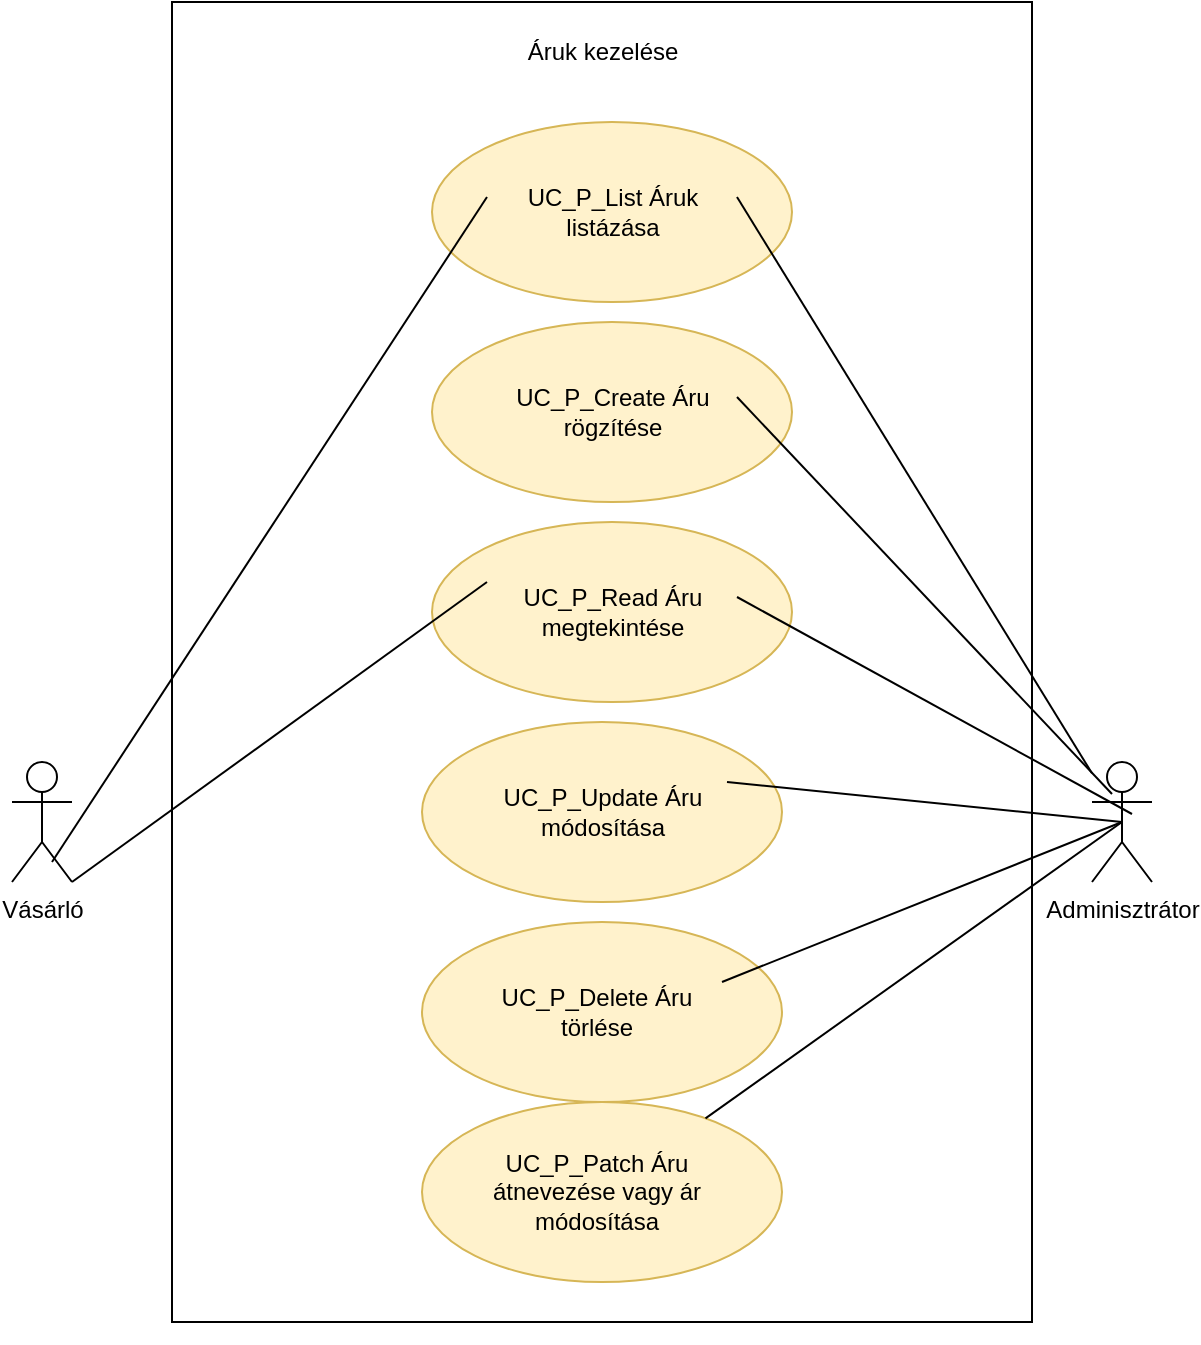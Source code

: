<mxfile version="26.0.10">
  <diagram name="1 oldal" id="JxdVVfeQMgYU71d2-C_2">
    <mxGraphModel dx="2049" dy="1240" grid="1" gridSize="10" guides="1" tooltips="1" connect="1" arrows="1" fold="1" page="1" pageScale="1" pageWidth="827" pageHeight="1169" math="0" shadow="0">
      <root>
        <mxCell id="0" />
        <mxCell id="1" parent="0" />
        <mxCell id="qEHKhw5j-pWFp560sp4X-1" value="Vásárló" style="shape=umlActor;verticalLabelPosition=bottom;verticalAlign=top;html=1;outlineConnect=0;" vertex="1" parent="1">
          <mxGeometry x="100" y="390" width="30" height="60" as="geometry" />
        </mxCell>
        <mxCell id="qEHKhw5j-pWFp560sp4X-2" value="Adminisztrátor" style="shape=umlActor;verticalLabelPosition=bottom;verticalAlign=top;html=1;outlineConnect=0;" vertex="1" parent="1">
          <mxGeometry x="640" y="390" width="30" height="60" as="geometry" />
        </mxCell>
        <mxCell id="qEHKhw5j-pWFp560sp4X-5" value="" style="rounded=0;whiteSpace=wrap;html=1;" vertex="1" parent="1">
          <mxGeometry x="180" y="10" width="430" height="660" as="geometry" />
        </mxCell>
        <mxCell id="qEHKhw5j-pWFp560sp4X-7" value="Áruk kezelése" style="text;html=1;align=center;verticalAlign=middle;whiteSpace=wrap;rounded=0;" vertex="1" parent="1">
          <mxGeometry x="347.5" y="20" width="95" height="30" as="geometry" />
        </mxCell>
        <mxCell id="qEHKhw5j-pWFp560sp4X-8" value="" style="ellipse;whiteSpace=wrap;html=1;fillColor=#fff2cc;strokeColor=#d6b656;" vertex="1" parent="1">
          <mxGeometry x="310" y="70" width="180" height="90" as="geometry" />
        </mxCell>
        <mxCell id="qEHKhw5j-pWFp560sp4X-9" value="" style="ellipse;whiteSpace=wrap;html=1;fillColor=#fff2cc;strokeColor=#d6b656;" vertex="1" parent="1">
          <mxGeometry x="310" y="170" width="180" height="90" as="geometry" />
        </mxCell>
        <mxCell id="qEHKhw5j-pWFp560sp4X-10" value="" style="ellipse;whiteSpace=wrap;html=1;fillColor=#fff2cc;strokeColor=#d6b656;" vertex="1" parent="1">
          <mxGeometry x="310" y="270" width="180" height="90" as="geometry" />
        </mxCell>
        <mxCell id="qEHKhw5j-pWFp560sp4X-11" value="" style="ellipse;whiteSpace=wrap;html=1;fillColor=#fff2cc;strokeColor=#d6b656;" vertex="1" parent="1">
          <mxGeometry x="305" y="370" width="180" height="90" as="geometry" />
        </mxCell>
        <mxCell id="qEHKhw5j-pWFp560sp4X-12" value="" style="ellipse;whiteSpace=wrap;html=1;fillColor=#fff2cc;strokeColor=#d6b656;" vertex="1" parent="1">
          <mxGeometry x="305" y="470" width="180" height="90" as="geometry" />
        </mxCell>
        <mxCell id="qEHKhw5j-pWFp560sp4X-13" value="" style="ellipse;whiteSpace=wrap;html=1;fillColor=#fff2cc;strokeColor=#d6b656;" vertex="1" parent="1">
          <mxGeometry x="305" y="560" width="180" height="90" as="geometry" />
        </mxCell>
        <mxCell id="qEHKhw5j-pWFp560sp4X-15" value="UC_P_List Áruk listázása" style="text;html=1;align=center;verticalAlign=middle;whiteSpace=wrap;rounded=0;" vertex="1" parent="1">
          <mxGeometry x="337.5" y="100" width="125" height="30" as="geometry" />
        </mxCell>
        <mxCell id="qEHKhw5j-pWFp560sp4X-16" value="UC_P_Create Áru rögzítése" style="text;html=1;align=center;verticalAlign=middle;whiteSpace=wrap;rounded=0;" vertex="1" parent="1">
          <mxGeometry x="337.5" y="200" width="125" height="30" as="geometry" />
        </mxCell>
        <mxCell id="qEHKhw5j-pWFp560sp4X-17" value="UC_P_Read Áru megtekintése" style="text;html=1;align=center;verticalAlign=middle;whiteSpace=wrap;rounded=0;" vertex="1" parent="1">
          <mxGeometry x="337.5" y="300" width="125" height="30" as="geometry" />
        </mxCell>
        <mxCell id="qEHKhw5j-pWFp560sp4X-18" value="UC_P_Update Áru módosítása" style="text;html=1;align=center;verticalAlign=middle;whiteSpace=wrap;rounded=0;" vertex="1" parent="1">
          <mxGeometry x="332.5" y="400" width="125" height="30" as="geometry" />
        </mxCell>
        <mxCell id="qEHKhw5j-pWFp560sp4X-19" value="UC_P_Delete Áru törlése" style="text;html=1;align=center;verticalAlign=middle;whiteSpace=wrap;rounded=0;" vertex="1" parent="1">
          <mxGeometry x="330" y="500" width="125" height="30" as="geometry" />
        </mxCell>
        <mxCell id="qEHKhw5j-pWFp560sp4X-20" value="UC_P_Patch Áru átnevezése vagy ár módosítása" style="text;html=1;align=center;verticalAlign=middle;whiteSpace=wrap;rounded=0;" vertex="1" parent="1">
          <mxGeometry x="330" y="590" width="125" height="30" as="geometry" />
        </mxCell>
        <mxCell id="qEHKhw5j-pWFp560sp4X-23" value="" style="endArrow=none;html=1;rounded=0;fontSize=12;startSize=8;endSize=8;curved=1;entryX=0;entryY=0.25;entryDx=0;entryDy=0;" edge="1" parent="1" target="qEHKhw5j-pWFp560sp4X-15">
          <mxGeometry width="50" height="50" relative="1" as="geometry">
            <mxPoint x="120" y="440" as="sourcePoint" />
            <mxPoint x="170" y="390" as="targetPoint" />
          </mxGeometry>
        </mxCell>
        <mxCell id="qEHKhw5j-pWFp560sp4X-24" value="" style="endArrow=none;html=1;rounded=0;fontSize=12;startSize=8;endSize=8;curved=1;entryX=1;entryY=0.25;entryDx=0;entryDy=0;" edge="1" parent="1" source="qEHKhw5j-pWFp560sp4X-2" target="qEHKhw5j-pWFp560sp4X-15">
          <mxGeometry width="50" height="50" relative="1" as="geometry">
            <mxPoint x="130" y="450" as="sourcePoint" />
            <mxPoint x="348" y="118" as="targetPoint" />
          </mxGeometry>
        </mxCell>
        <mxCell id="qEHKhw5j-pWFp560sp4X-25" value="" style="endArrow=none;html=1;rounded=0;fontSize=12;startSize=8;endSize=8;curved=1;entryX=1;entryY=0.25;entryDx=0;entryDy=0;" edge="1" parent="1" target="qEHKhw5j-pWFp560sp4X-16">
          <mxGeometry width="50" height="50" relative="1" as="geometry">
            <mxPoint x="650" y="406" as="sourcePoint" />
            <mxPoint x="473" y="118" as="targetPoint" />
          </mxGeometry>
        </mxCell>
        <mxCell id="qEHKhw5j-pWFp560sp4X-26" value="" style="endArrow=none;html=1;rounded=0;fontSize=12;startSize=8;endSize=8;curved=1;entryX=0;entryY=0;entryDx=0;entryDy=0;" edge="1" parent="1" target="qEHKhw5j-pWFp560sp4X-17">
          <mxGeometry width="50" height="50" relative="1" as="geometry">
            <mxPoint x="130" y="450" as="sourcePoint" />
            <mxPoint x="348" y="118" as="targetPoint" />
          </mxGeometry>
        </mxCell>
        <mxCell id="qEHKhw5j-pWFp560sp4X-27" value="" style="endArrow=none;html=1;rounded=0;fontSize=12;startSize=8;endSize=8;curved=1;entryX=1;entryY=0.25;entryDx=0;entryDy=0;" edge="1" parent="1" target="qEHKhw5j-pWFp560sp4X-17">
          <mxGeometry width="50" height="50" relative="1" as="geometry">
            <mxPoint x="660" y="416" as="sourcePoint" />
            <mxPoint x="473" y="218" as="targetPoint" />
          </mxGeometry>
        </mxCell>
        <mxCell id="qEHKhw5j-pWFp560sp4X-28" value="" style="endArrow=none;html=1;rounded=0;fontSize=12;startSize=8;endSize=8;curved=1;entryX=1;entryY=0;entryDx=0;entryDy=0;exitX=0.5;exitY=0.5;exitDx=0;exitDy=0;exitPerimeter=0;" edge="1" parent="1" source="qEHKhw5j-pWFp560sp4X-2" target="qEHKhw5j-pWFp560sp4X-18">
          <mxGeometry width="50" height="50" relative="1" as="geometry">
            <mxPoint x="670" y="426" as="sourcePoint" />
            <mxPoint x="473" y="318" as="targetPoint" />
          </mxGeometry>
        </mxCell>
        <mxCell id="qEHKhw5j-pWFp560sp4X-29" value="" style="endArrow=none;html=1;rounded=0;fontSize=12;startSize=8;endSize=8;curved=1;entryX=1;entryY=0;entryDx=0;entryDy=0;exitX=0.5;exitY=0.5;exitDx=0;exitDy=0;exitPerimeter=0;" edge="1" parent="1" source="qEHKhw5j-pWFp560sp4X-2" target="qEHKhw5j-pWFp560sp4X-19">
          <mxGeometry width="50" height="50" relative="1" as="geometry">
            <mxPoint x="665" y="430" as="sourcePoint" />
            <mxPoint x="468" y="410" as="targetPoint" />
          </mxGeometry>
        </mxCell>
        <mxCell id="qEHKhw5j-pWFp560sp4X-30" value="" style="endArrow=none;html=1;rounded=0;fontSize=12;startSize=8;endSize=8;curved=1;exitX=0.5;exitY=0.5;exitDx=0;exitDy=0;exitPerimeter=0;" edge="1" parent="1" source="qEHKhw5j-pWFp560sp4X-2" target="qEHKhw5j-pWFp560sp4X-13">
          <mxGeometry width="50" height="50" relative="1" as="geometry">
            <mxPoint x="665" y="430" as="sourcePoint" />
            <mxPoint x="465" y="510" as="targetPoint" />
          </mxGeometry>
        </mxCell>
        <mxCell id="qEHKhw5j-pWFp560sp4X-31" style="edgeStyle=none;curved=1;rounded=0;orthogonalLoop=1;jettySize=auto;html=1;exitX=0.5;exitY=1;exitDx=0;exitDy=0;fontSize=12;startSize=8;endSize=8;" edge="1" parent="1" source="qEHKhw5j-pWFp560sp4X-5" target="qEHKhw5j-pWFp560sp4X-5">
          <mxGeometry relative="1" as="geometry" />
        </mxCell>
      </root>
    </mxGraphModel>
  </diagram>
</mxfile>
